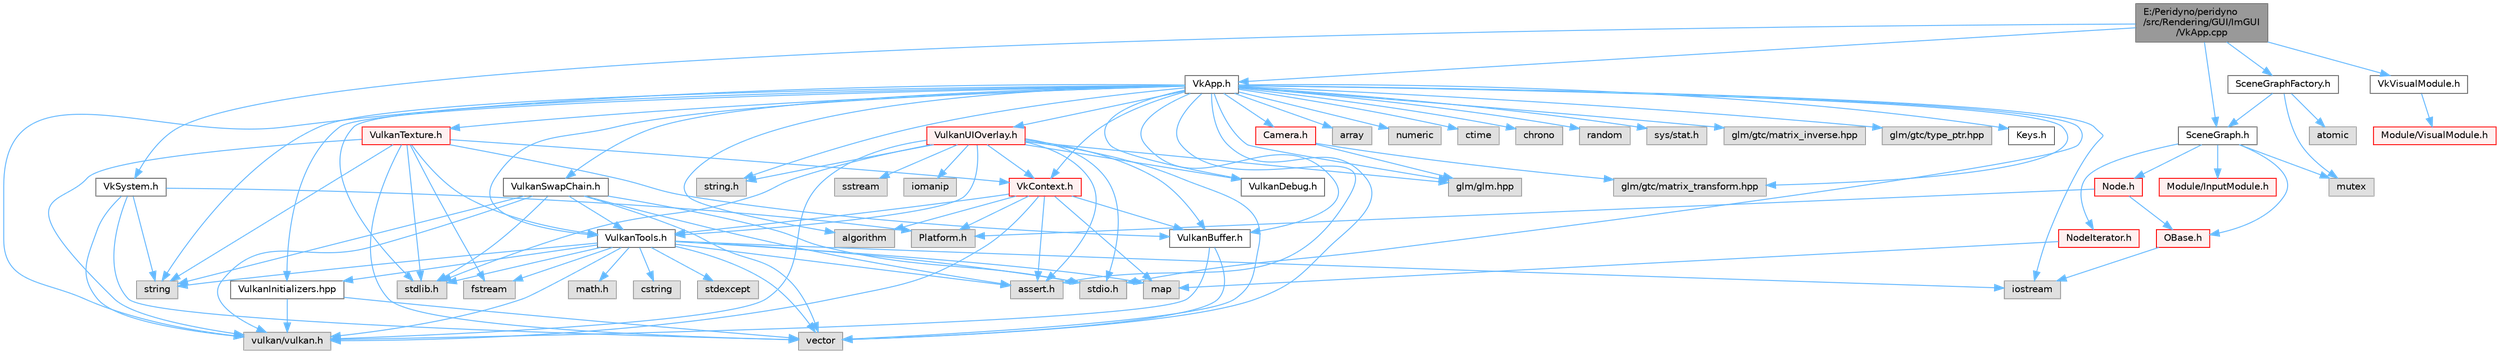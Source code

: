 digraph "E:/Peridyno/peridyno/src/Rendering/GUI/ImGUI/VkApp.cpp"
{
 // LATEX_PDF_SIZE
  bgcolor="transparent";
  edge [fontname=Helvetica,fontsize=10,labelfontname=Helvetica,labelfontsize=10];
  node [fontname=Helvetica,fontsize=10,shape=box,height=0.2,width=0.4];
  Node1 [id="Node000001",label="E:/Peridyno/peridyno\l/src/Rendering/GUI/ImGUI\l/VkApp.cpp",height=0.2,width=0.4,color="gray40", fillcolor="grey60", style="filled", fontcolor="black",tooltip=" "];
  Node1 -> Node2 [id="edge1_Node000001_Node000002",color="steelblue1",style="solid",tooltip=" "];
  Node2 [id="Node000002",label="VkApp.h",height=0.2,width=0.4,color="grey40", fillcolor="white", style="filled",URL="$_vk_app_8h.html",tooltip=" "];
  Node2 -> Node3 [id="edge2_Node000002_Node000003",color="steelblue1",style="solid",tooltip=" "];
  Node3 [id="Node000003",label="stdio.h",height=0.2,width=0.4,color="grey60", fillcolor="#E0E0E0", style="filled",tooltip=" "];
  Node2 -> Node4 [id="edge3_Node000002_Node000004",color="steelblue1",style="solid",tooltip=" "];
  Node4 [id="Node000004",label="stdlib.h",height=0.2,width=0.4,color="grey60", fillcolor="#E0E0E0", style="filled",tooltip=" "];
  Node2 -> Node5 [id="edge4_Node000002_Node000005",color="steelblue1",style="solid",tooltip=" "];
  Node5 [id="Node000005",label="string.h",height=0.2,width=0.4,color="grey60", fillcolor="#E0E0E0", style="filled",tooltip=" "];
  Node2 -> Node6 [id="edge5_Node000002_Node000006",color="steelblue1",style="solid",tooltip=" "];
  Node6 [id="Node000006",label="assert.h",height=0.2,width=0.4,color="grey60", fillcolor="#E0E0E0", style="filled",tooltip=" "];
  Node2 -> Node7 [id="edge6_Node000002_Node000007",color="steelblue1",style="solid",tooltip=" "];
  Node7 [id="Node000007",label="vector",height=0.2,width=0.4,color="grey60", fillcolor="#E0E0E0", style="filled",tooltip=" "];
  Node2 -> Node8 [id="edge7_Node000002_Node000008",color="steelblue1",style="solid",tooltip=" "];
  Node8 [id="Node000008",label="array",height=0.2,width=0.4,color="grey60", fillcolor="#E0E0E0", style="filled",tooltip=" "];
  Node2 -> Node9 [id="edge8_Node000002_Node000009",color="steelblue1",style="solid",tooltip=" "];
  Node9 [id="Node000009",label="numeric",height=0.2,width=0.4,color="grey60", fillcolor="#E0E0E0", style="filled",tooltip=" "];
  Node2 -> Node10 [id="edge9_Node000002_Node000010",color="steelblue1",style="solid",tooltip=" "];
  Node10 [id="Node000010",label="ctime",height=0.2,width=0.4,color="grey60", fillcolor="#E0E0E0", style="filled",tooltip=" "];
  Node2 -> Node11 [id="edge10_Node000002_Node000011",color="steelblue1",style="solid",tooltip=" "];
  Node11 [id="Node000011",label="iostream",height=0.2,width=0.4,color="grey60", fillcolor="#E0E0E0", style="filled",tooltip=" "];
  Node2 -> Node12 [id="edge11_Node000002_Node000012",color="steelblue1",style="solid",tooltip=" "];
  Node12 [id="Node000012",label="chrono",height=0.2,width=0.4,color="grey60", fillcolor="#E0E0E0", style="filled",tooltip=" "];
  Node2 -> Node13 [id="edge12_Node000002_Node000013",color="steelblue1",style="solid",tooltip=" "];
  Node13 [id="Node000013",label="random",height=0.2,width=0.4,color="grey60", fillcolor="#E0E0E0", style="filled",tooltip=" "];
  Node2 -> Node14 [id="edge13_Node000002_Node000014",color="steelblue1",style="solid",tooltip=" "];
  Node14 [id="Node000014",label="algorithm",height=0.2,width=0.4,color="grey60", fillcolor="#E0E0E0", style="filled",tooltip=" "];
  Node2 -> Node15 [id="edge14_Node000002_Node000015",color="steelblue1",style="solid",tooltip=" "];
  Node15 [id="Node000015",label="sys/stat.h",height=0.2,width=0.4,color="grey60", fillcolor="#E0E0E0", style="filled",tooltip=" "];
  Node2 -> Node16 [id="edge15_Node000002_Node000016",color="steelblue1",style="solid",tooltip=" "];
  Node16 [id="Node000016",label="glm/glm.hpp",height=0.2,width=0.4,color="grey60", fillcolor="#E0E0E0", style="filled",tooltip=" "];
  Node2 -> Node17 [id="edge16_Node000002_Node000017",color="steelblue1",style="solid",tooltip=" "];
  Node17 [id="Node000017",label="glm/gtc/matrix_transform.hpp",height=0.2,width=0.4,color="grey60", fillcolor="#E0E0E0", style="filled",tooltip=" "];
  Node2 -> Node18 [id="edge17_Node000002_Node000018",color="steelblue1",style="solid",tooltip=" "];
  Node18 [id="Node000018",label="glm/gtc/matrix_inverse.hpp",height=0.2,width=0.4,color="grey60", fillcolor="#E0E0E0", style="filled",tooltip=" "];
  Node2 -> Node19 [id="edge18_Node000002_Node000019",color="steelblue1",style="solid",tooltip=" "];
  Node19 [id="Node000019",label="glm/gtc/type_ptr.hpp",height=0.2,width=0.4,color="grey60", fillcolor="#E0E0E0", style="filled",tooltip=" "];
  Node2 -> Node20 [id="edge19_Node000002_Node000020",color="steelblue1",style="solid",tooltip=" "];
  Node20 [id="Node000020",label="string",height=0.2,width=0.4,color="grey60", fillcolor="#E0E0E0", style="filled",tooltip=" "];
  Node2 -> Node21 [id="edge20_Node000002_Node000021",color="steelblue1",style="solid",tooltip=" "];
  Node21 [id="Node000021",label="vulkan/vulkan.h",height=0.2,width=0.4,color="grey60", fillcolor="#E0E0E0", style="filled",tooltip=" "];
  Node2 -> Node22 [id="edge21_Node000002_Node000022",color="steelblue1",style="solid",tooltip=" "];
  Node22 [id="Node000022",label="Keys.h",height=0.2,width=0.4,color="grey40", fillcolor="white", style="filled",URL="$_keys_8h.html",tooltip=" "];
  Node2 -> Node23 [id="edge22_Node000002_Node000023",color="steelblue1",style="solid",tooltip=" "];
  Node23 [id="Node000023",label="VulkanTools.h",height=0.2,width=0.4,color="grey40", fillcolor="white", style="filled",URL="$_vulkan_tools_8h.html",tooltip=" "];
  Node23 -> Node21 [id="edge23_Node000023_Node000021",color="steelblue1",style="solid",tooltip=" "];
  Node23 -> Node24 [id="edge24_Node000023_Node000024",color="steelblue1",style="solid",tooltip=" "];
  Node24 [id="Node000024",label="VulkanInitializers.hpp",height=0.2,width=0.4,color="grey40", fillcolor="white", style="filled",URL="$_vulkan_initializers_8hpp.html",tooltip=" "];
  Node24 -> Node7 [id="edge25_Node000024_Node000007",color="steelblue1",style="solid",tooltip=" "];
  Node24 -> Node21 [id="edge26_Node000024_Node000021",color="steelblue1",style="solid",tooltip=" "];
  Node23 -> Node25 [id="edge27_Node000023_Node000025",color="steelblue1",style="solid",tooltip=" "];
  Node25 [id="Node000025",label="math.h",height=0.2,width=0.4,color="grey60", fillcolor="#E0E0E0", style="filled",tooltip=" "];
  Node23 -> Node4 [id="edge28_Node000023_Node000004",color="steelblue1",style="solid",tooltip=" "];
  Node23 -> Node20 [id="edge29_Node000023_Node000020",color="steelblue1",style="solid",tooltip=" "];
  Node23 -> Node26 [id="edge30_Node000023_Node000026",color="steelblue1",style="solid",tooltip=" "];
  Node26 [id="Node000026",label="cstring",height=0.2,width=0.4,color="grey60", fillcolor="#E0E0E0", style="filled",tooltip=" "];
  Node23 -> Node27 [id="edge31_Node000023_Node000027",color="steelblue1",style="solid",tooltip=" "];
  Node27 [id="Node000027",label="fstream",height=0.2,width=0.4,color="grey60", fillcolor="#E0E0E0", style="filled",tooltip=" "];
  Node23 -> Node6 [id="edge32_Node000023_Node000006",color="steelblue1",style="solid",tooltip=" "];
  Node23 -> Node3 [id="edge33_Node000023_Node000003",color="steelblue1",style="solid",tooltip=" "];
  Node23 -> Node7 [id="edge34_Node000023_Node000007",color="steelblue1",style="solid",tooltip=" "];
  Node23 -> Node28 [id="edge35_Node000023_Node000028",color="steelblue1",style="solid",tooltip=" "];
  Node28 [id="Node000028",label="map",height=0.2,width=0.4,color="grey60", fillcolor="#E0E0E0", style="filled",tooltip=" "];
  Node23 -> Node11 [id="edge36_Node000023_Node000011",color="steelblue1",style="solid",tooltip=" "];
  Node23 -> Node29 [id="edge37_Node000023_Node000029",color="steelblue1",style="solid",tooltip=" "];
  Node29 [id="Node000029",label="stdexcept",height=0.2,width=0.4,color="grey60", fillcolor="#E0E0E0", style="filled",tooltip=" "];
  Node2 -> Node30 [id="edge38_Node000002_Node000030",color="steelblue1",style="solid",tooltip=" "];
  Node30 [id="Node000030",label="VulkanDebug.h",height=0.2,width=0.4,color="grey40", fillcolor="white", style="filled",URL="$_vulkan_debug_8h.html",tooltip=" "];
  Node2 -> Node31 [id="edge39_Node000002_Node000031",color="steelblue1",style="solid",tooltip=" "];
  Node31 [id="Node000031",label="VulkanUIOverlay.h",height=0.2,width=0.4,color="red", fillcolor="#FFF0F0", style="filled",URL="$_vulkan_u_i_overlay_8h.html",tooltip=" "];
  Node31 -> Node3 [id="edge40_Node000031_Node000003",color="steelblue1",style="solid",tooltip=" "];
  Node31 -> Node4 [id="edge41_Node000031_Node000004",color="steelblue1",style="solid",tooltip=" "];
  Node31 -> Node5 [id="edge42_Node000031_Node000005",color="steelblue1",style="solid",tooltip=" "];
  Node31 -> Node6 [id="edge43_Node000031_Node000006",color="steelblue1",style="solid",tooltip=" "];
  Node31 -> Node7 [id="edge44_Node000031_Node000007",color="steelblue1",style="solid",tooltip=" "];
  Node31 -> Node32 [id="edge45_Node000031_Node000032",color="steelblue1",style="solid",tooltip=" "];
  Node32 [id="Node000032",label="sstream",height=0.2,width=0.4,color="grey60", fillcolor="#E0E0E0", style="filled",tooltip=" "];
  Node31 -> Node33 [id="edge46_Node000031_Node000033",color="steelblue1",style="solid",tooltip=" "];
  Node33 [id="Node000033",label="iomanip",height=0.2,width=0.4,color="grey60", fillcolor="#E0E0E0", style="filled",tooltip=" "];
  Node31 -> Node21 [id="edge47_Node000031_Node000021",color="steelblue1",style="solid",tooltip=" "];
  Node31 -> Node23 [id="edge48_Node000031_Node000023",color="steelblue1",style="solid",tooltip=" "];
  Node31 -> Node30 [id="edge49_Node000031_Node000030",color="steelblue1",style="solid",tooltip=" "];
  Node31 -> Node34 [id="edge50_Node000031_Node000034",color="steelblue1",style="solid",tooltip=" "];
  Node34 [id="Node000034",label="VulkanBuffer.h",height=0.2,width=0.4,color="grey40", fillcolor="white", style="filled",URL="$_vulkan_buffer_8h.html",tooltip=" "];
  Node34 -> Node7 [id="edge51_Node000034_Node000007",color="steelblue1",style="solid",tooltip=" "];
  Node34 -> Node21 [id="edge52_Node000034_Node000021",color="steelblue1",style="solid",tooltip=" "];
  Node31 -> Node35 [id="edge53_Node000031_Node000035",color="steelblue1",style="solid",tooltip=" "];
  Node35 [id="Node000035",label="VkContext.h",height=0.2,width=0.4,color="red", fillcolor="#FFF0F0", style="filled",URL="$_vk_context_8h.html",tooltip=" "];
  Node35 -> Node36 [id="edge54_Node000035_Node000036",color="steelblue1",style="solid",tooltip=" "];
  Node36 [id="Node000036",label="Platform.h",height=0.2,width=0.4,color="grey60", fillcolor="#E0E0E0", style="filled",tooltip=" "];
  Node35 -> Node34 [id="edge55_Node000035_Node000034",color="steelblue1",style="solid",tooltip=" "];
  Node35 -> Node23 [id="edge56_Node000035_Node000023",color="steelblue1",style="solid",tooltip=" "];
  Node35 -> Node21 [id="edge57_Node000035_Node000021",color="steelblue1",style="solid",tooltip=" "];
  Node35 -> Node14 [id="edge58_Node000035_Node000014",color="steelblue1",style="solid",tooltip=" "];
  Node35 -> Node6 [id="edge59_Node000035_Node000006",color="steelblue1",style="solid",tooltip=" "];
  Node35 -> Node28 [id="edge60_Node000035_Node000028",color="steelblue1",style="solid",tooltip=" "];
  Node31 -> Node16 [id="edge61_Node000031_Node000016",color="steelblue1",style="solid",tooltip=" "];
  Node2 -> Node39 [id="edge62_Node000002_Node000039",color="steelblue1",style="solid",tooltip=" "];
  Node39 [id="Node000039",label="VulkanSwapChain.h",height=0.2,width=0.4,color="grey40", fillcolor="white", style="filled",URL="$_vulkan_swap_chain_8h.html",tooltip=" "];
  Node39 -> Node4 [id="edge63_Node000039_Node000004",color="steelblue1",style="solid",tooltip=" "];
  Node39 -> Node20 [id="edge64_Node000039_Node000020",color="steelblue1",style="solid",tooltip=" "];
  Node39 -> Node6 [id="edge65_Node000039_Node000006",color="steelblue1",style="solid",tooltip=" "];
  Node39 -> Node3 [id="edge66_Node000039_Node000003",color="steelblue1",style="solid",tooltip=" "];
  Node39 -> Node7 [id="edge67_Node000039_Node000007",color="steelblue1",style="solid",tooltip=" "];
  Node39 -> Node21 [id="edge68_Node000039_Node000021",color="steelblue1",style="solid",tooltip=" "];
  Node39 -> Node23 [id="edge69_Node000039_Node000023",color="steelblue1",style="solid",tooltip=" "];
  Node2 -> Node34 [id="edge70_Node000002_Node000034",color="steelblue1",style="solid",tooltip=" "];
  Node2 -> Node40 [id="edge71_Node000002_Node000040",color="steelblue1",style="solid",tooltip=" "];
  Node40 [id="Node000040",label="VulkanTexture.h",height=0.2,width=0.4,color="red", fillcolor="#FFF0F0", style="filled",URL="$_vulkan_texture_8h.html",tooltip=" "];
  Node40 -> Node27 [id="edge72_Node000040_Node000027",color="steelblue1",style="solid",tooltip=" "];
  Node40 -> Node4 [id="edge73_Node000040_Node000004",color="steelblue1",style="solid",tooltip=" "];
  Node40 -> Node20 [id="edge74_Node000040_Node000020",color="steelblue1",style="solid",tooltip=" "];
  Node40 -> Node7 [id="edge75_Node000040_Node000007",color="steelblue1",style="solid",tooltip=" "];
  Node40 -> Node21 [id="edge76_Node000040_Node000021",color="steelblue1",style="solid",tooltip=" "];
  Node40 -> Node34 [id="edge77_Node000040_Node000034",color="steelblue1",style="solid",tooltip=" "];
  Node40 -> Node23 [id="edge78_Node000040_Node000023",color="steelblue1",style="solid",tooltip=" "];
  Node40 -> Node35 [id="edge79_Node000040_Node000035",color="steelblue1",style="solid",tooltip=" "];
  Node2 -> Node24 [id="edge80_Node000002_Node000024",color="steelblue1",style="solid",tooltip=" "];
  Node2 -> Node43 [id="edge81_Node000002_Node000043",color="steelblue1",style="solid",tooltip=" "];
  Node43 [id="Node000043",label="Camera.h",height=0.2,width=0.4,color="red", fillcolor="#FFF0F0", style="filled",URL="$_rendering_2_g_u_i_2_im_g_u_i_2_camera_8h.html",tooltip=" "];
  Node43 -> Node16 [id="edge82_Node000043_Node000016",color="steelblue1",style="solid",tooltip=" "];
  Node43 -> Node17 [id="edge83_Node000043_Node000017",color="steelblue1",style="solid",tooltip=" "];
  Node2 -> Node35 [id="edge84_Node000002_Node000035",color="steelblue1",style="solid",tooltip=" "];
  Node1 -> Node45 [id="edge85_Node000001_Node000045",color="steelblue1",style="solid",tooltip=" "];
  Node45 [id="Node000045",label="VkSystem.h",height=0.2,width=0.4,color="grey40", fillcolor="white", style="filled",URL="$_vk_system_8h.html",tooltip=" "];
  Node45 -> Node36 [id="edge86_Node000045_Node000036",color="steelblue1",style="solid",tooltip=" "];
  Node45 -> Node21 [id="edge87_Node000045_Node000021",color="steelblue1",style="solid",tooltip=" "];
  Node45 -> Node7 [id="edge88_Node000045_Node000007",color="steelblue1",style="solid",tooltip=" "];
  Node45 -> Node20 [id="edge89_Node000045_Node000020",color="steelblue1",style="solid",tooltip=" "];
  Node1 -> Node46 [id="edge90_Node000001_Node000046",color="steelblue1",style="solid",tooltip=" "];
  Node46 [id="Node000046",label="VkVisualModule.h",height=0.2,width=0.4,color="grey40", fillcolor="white", style="filled",URL="$_vk_visual_module_8h.html",tooltip=" "];
  Node46 -> Node47 [id="edge91_Node000046_Node000047",color="steelblue1",style="solid",tooltip=" "];
  Node47 [id="Node000047",label="Module/VisualModule.h",height=0.2,width=0.4,color="red", fillcolor="#FFF0F0", style="filled",URL="$_visual_module_8h.html",tooltip=" "];
  Node1 -> Node122 [id="edge92_Node000001_Node000122",color="steelblue1",style="solid",tooltip=" "];
  Node122 [id="Node000122",label="SceneGraph.h",height=0.2,width=0.4,color="grey40", fillcolor="white", style="filled",URL="$_scene_graph_8h.html",tooltip=" "];
  Node122 -> Node51 [id="edge93_Node000122_Node000051",color="steelblue1",style="solid",tooltip=" "];
  Node51 [id="Node000051",label="OBase.h",height=0.2,width=0.4,color="red", fillcolor="#FFF0F0", style="filled",URL="$_o_base_8h.html",tooltip=" "];
  Node51 -> Node11 [id="edge94_Node000051_Node000011",color="steelblue1",style="solid",tooltip=" "];
  Node122 -> Node123 [id="edge95_Node000122_Node000123",color="steelblue1",style="solid",tooltip=" "];
  Node123 [id="Node000123",label="Node.h",height=0.2,width=0.4,color="red", fillcolor="#FFF0F0", style="filled",URL="$_node_8h.html",tooltip=" "];
  Node123 -> Node51 [id="edge96_Node000123_Node000051",color="steelblue1",style="solid",tooltip=" "];
  Node123 -> Node36 [id="edge97_Node000123_Node000036",color="steelblue1",style="solid",tooltip=" "];
  Node122 -> Node131 [id="edge98_Node000122_Node000131",color="steelblue1",style="solid",tooltip=" "];
  Node131 [id="Node000131",label="NodeIterator.h",height=0.2,width=0.4,color="red", fillcolor="#FFF0F0", style="filled",URL="$_node_iterator_8h.html",tooltip=" "];
  Node131 -> Node28 [id="edge99_Node000131_Node000028",color="steelblue1",style="solid",tooltip=" "];
  Node122 -> Node134 [id="edge100_Node000122_Node000134",color="steelblue1",style="solid",tooltip=" "];
  Node134 [id="Node000134",label="Module/InputModule.h",height=0.2,width=0.4,color="red", fillcolor="#FFF0F0", style="filled",URL="$_input_module_8h.html",tooltip=" "];
  Node122 -> Node60 [id="edge101_Node000122_Node000060",color="steelblue1",style="solid",tooltip=" "];
  Node60 [id="Node000060",label="mutex",height=0.2,width=0.4,color="grey60", fillcolor="#E0E0E0", style="filled",tooltip=" "];
  Node1 -> Node140 [id="edge102_Node000001_Node000140",color="steelblue1",style="solid",tooltip=" "];
  Node140 [id="Node000140",label="SceneGraphFactory.h",height=0.2,width=0.4,color="grey40", fillcolor="white", style="filled",URL="$_scene_graph_factory_8h.html",tooltip=" "];
  Node140 -> Node58 [id="edge103_Node000140_Node000058",color="steelblue1",style="solid",tooltip=" "];
  Node58 [id="Node000058",label="atomic",height=0.2,width=0.4,color="grey60", fillcolor="#E0E0E0", style="filled",tooltip=" "];
  Node140 -> Node60 [id="edge104_Node000140_Node000060",color="steelblue1",style="solid",tooltip=" "];
  Node140 -> Node122 [id="edge105_Node000140_Node000122",color="steelblue1",style="solid",tooltip=" "];
}
